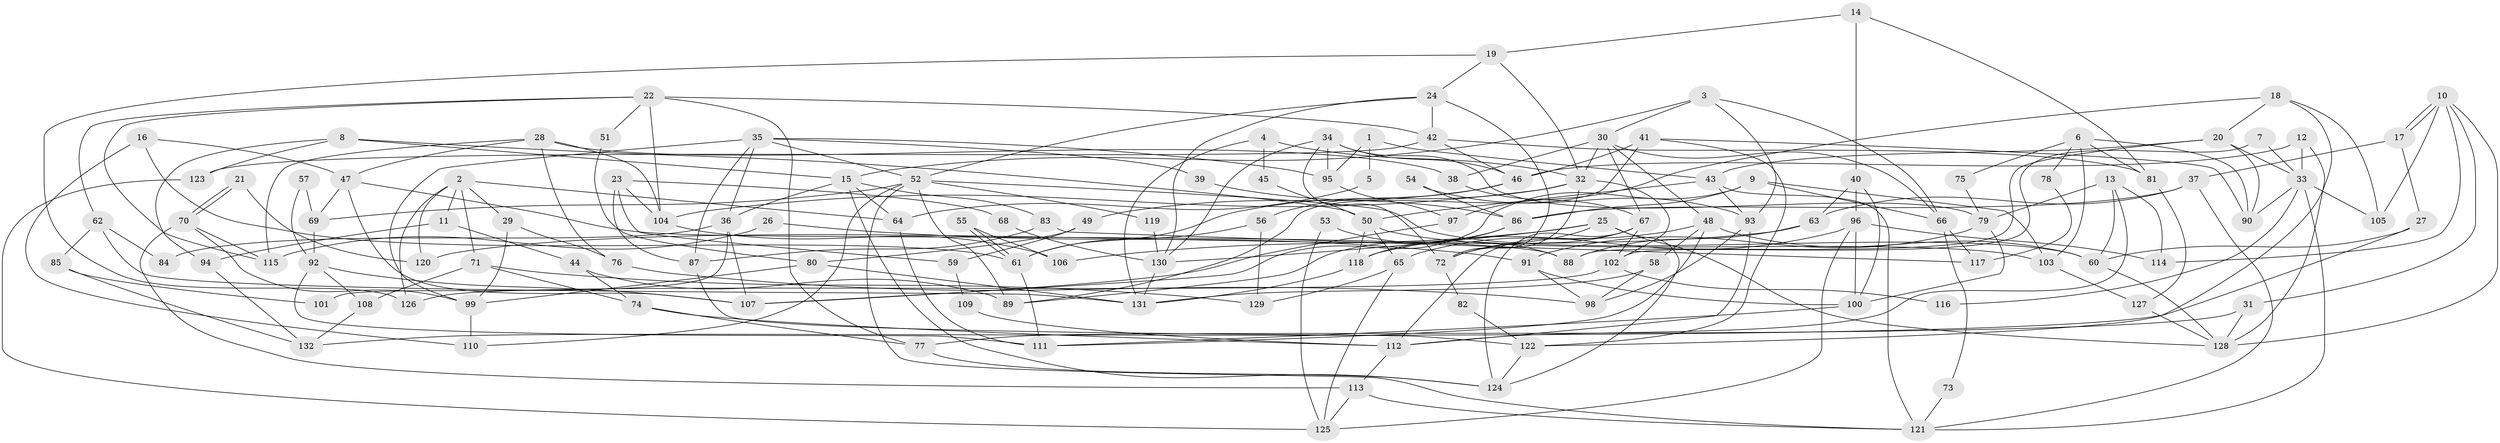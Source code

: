 // Generated by graph-tools (version 1.1) at 2025/50/03/09/25 04:50:26]
// undirected, 132 vertices, 264 edges
graph export_dot {
graph [start="1"]
  node [color=gray90,style=filled];
  1;
  2;
  3;
  4;
  5;
  6;
  7;
  8;
  9;
  10;
  11;
  12;
  13;
  14;
  15;
  16;
  17;
  18;
  19;
  20;
  21;
  22;
  23;
  24;
  25;
  26;
  27;
  28;
  29;
  30;
  31;
  32;
  33;
  34;
  35;
  36;
  37;
  38;
  39;
  40;
  41;
  42;
  43;
  44;
  45;
  46;
  47;
  48;
  49;
  50;
  51;
  52;
  53;
  54;
  55;
  56;
  57;
  58;
  59;
  60;
  61;
  62;
  63;
  64;
  65;
  66;
  67;
  68;
  69;
  70;
  71;
  72;
  73;
  74;
  75;
  76;
  77;
  78;
  79;
  80;
  81;
  82;
  83;
  84;
  85;
  86;
  87;
  88;
  89;
  90;
  91;
  92;
  93;
  94;
  95;
  96;
  97;
  98;
  99;
  100;
  101;
  102;
  103;
  104;
  105;
  106;
  107;
  108;
  109;
  110;
  111;
  112;
  113;
  114;
  115;
  116;
  117;
  118;
  119;
  120;
  121;
  122;
  123;
  124;
  125;
  126;
  127;
  128;
  129;
  130;
  131;
  132;
  1 -- 43;
  1 -- 95;
  1 -- 5;
  2 -- 29;
  2 -- 64;
  2 -- 11;
  2 -- 71;
  2 -- 120;
  2 -- 126;
  3 -- 30;
  3 -- 15;
  3 -- 66;
  3 -- 93;
  4 -- 131;
  4 -- 32;
  4 -- 45;
  5 -- 64;
  6 -- 103;
  6 -- 81;
  6 -- 75;
  6 -- 78;
  6 -- 90;
  7 -- 102;
  7 -- 33;
  8 -- 123;
  8 -- 15;
  8 -- 50;
  8 -- 94;
  9 -- 86;
  9 -- 66;
  9 -- 103;
  9 -- 107;
  10 -- 17;
  10 -- 17;
  10 -- 128;
  10 -- 31;
  10 -- 105;
  10 -- 114;
  11 -- 44;
  11 -- 94;
  12 -- 46;
  12 -- 33;
  12 -- 128;
  13 -- 79;
  13 -- 60;
  13 -- 112;
  13 -- 114;
  14 -- 19;
  14 -- 81;
  14 -- 40;
  15 -- 36;
  15 -- 124;
  15 -- 64;
  15 -- 83;
  16 -- 47;
  16 -- 61;
  16 -- 110;
  17 -- 37;
  17 -- 27;
  18 -- 97;
  18 -- 105;
  18 -- 20;
  18 -- 122;
  19 -- 126;
  19 -- 32;
  19 -- 24;
  20 -- 43;
  20 -- 33;
  20 -- 88;
  20 -- 90;
  21 -- 120;
  21 -- 70;
  21 -- 70;
  22 -- 77;
  22 -- 104;
  22 -- 42;
  22 -- 51;
  22 -- 62;
  22 -- 115;
  23 -- 104;
  23 -- 87;
  23 -- 59;
  23 -- 68;
  24 -- 130;
  24 -- 42;
  24 -- 52;
  24 -- 72;
  25 -- 72;
  25 -- 128;
  25 -- 106;
  25 -- 124;
  25 -- 130;
  26 -- 91;
  26 -- 115;
  27 -- 60;
  27 -- 132;
  28 -- 38;
  28 -- 115;
  28 -- 47;
  28 -- 76;
  28 -- 104;
  29 -- 76;
  29 -- 99;
  30 -- 48;
  30 -- 32;
  30 -- 38;
  30 -- 66;
  30 -- 67;
  31 -- 128;
  31 -- 77;
  32 -- 72;
  32 -- 61;
  32 -- 102;
  32 -- 104;
  33 -- 90;
  33 -- 105;
  33 -- 116;
  33 -- 121;
  34 -- 46;
  34 -- 72;
  34 -- 79;
  34 -- 95;
  34 -- 130;
  35 -- 99;
  35 -- 52;
  35 -- 36;
  35 -- 39;
  35 -- 87;
  35 -- 95;
  36 -- 107;
  36 -- 84;
  36 -- 101;
  37 -- 121;
  37 -- 63;
  37 -- 86;
  38 -- 67;
  39 -- 86;
  40 -- 100;
  40 -- 63;
  40 -- 96;
  41 -- 122;
  41 -- 90;
  41 -- 46;
  41 -- 89;
  42 -- 46;
  42 -- 81;
  42 -- 123;
  43 -- 50;
  43 -- 93;
  43 -- 121;
  44 -- 89;
  44 -- 74;
  45 -- 50;
  46 -- 49;
  46 -- 56;
  47 -- 107;
  47 -- 69;
  47 -- 88;
  48 -- 65;
  48 -- 58;
  48 -- 60;
  48 -- 111;
  49 -- 80;
  49 -- 59;
  50 -- 118;
  50 -- 65;
  50 -- 103;
  51 -- 80;
  52 -- 121;
  52 -- 60;
  52 -- 69;
  52 -- 89;
  52 -- 110;
  52 -- 119;
  53 -- 88;
  53 -- 125;
  54 -- 93;
  54 -- 86;
  55 -- 61;
  55 -- 61;
  55 -- 106;
  56 -- 129;
  56 -- 61;
  57 -- 69;
  57 -- 92;
  58 -- 98;
  58 -- 131;
  59 -- 109;
  60 -- 128;
  61 -- 111;
  62 -- 131;
  62 -- 84;
  62 -- 85;
  63 -- 88;
  63 -- 120;
  64 -- 111;
  65 -- 125;
  65 -- 129;
  66 -- 73;
  66 -- 117;
  67 -- 112;
  67 -- 72;
  67 -- 102;
  67 -- 124;
  68 -- 130;
  69 -- 92;
  70 -- 113;
  70 -- 99;
  70 -- 115;
  71 -- 108;
  71 -- 74;
  71 -- 129;
  72 -- 82;
  73 -- 121;
  74 -- 77;
  74 -- 112;
  75 -- 79;
  76 -- 98;
  77 -- 124;
  78 -- 117;
  79 -- 100;
  79 -- 91;
  80 -- 131;
  80 -- 99;
  81 -- 127;
  82 -- 122;
  83 -- 87;
  83 -- 117;
  85 -- 132;
  85 -- 101;
  86 -- 89;
  86 -- 118;
  87 -- 122;
  91 -- 100;
  91 -- 98;
  92 -- 111;
  92 -- 107;
  92 -- 108;
  93 -- 112;
  93 -- 98;
  94 -- 132;
  95 -- 97;
  96 -- 114;
  96 -- 100;
  96 -- 118;
  96 -- 125;
  97 -- 107;
  99 -- 110;
  100 -- 111;
  102 -- 116;
  102 -- 126;
  103 -- 127;
  104 -- 106;
  108 -- 132;
  109 -- 112;
  112 -- 113;
  113 -- 121;
  113 -- 125;
  118 -- 131;
  119 -- 130;
  122 -- 124;
  123 -- 125;
  127 -- 128;
  130 -- 131;
}
